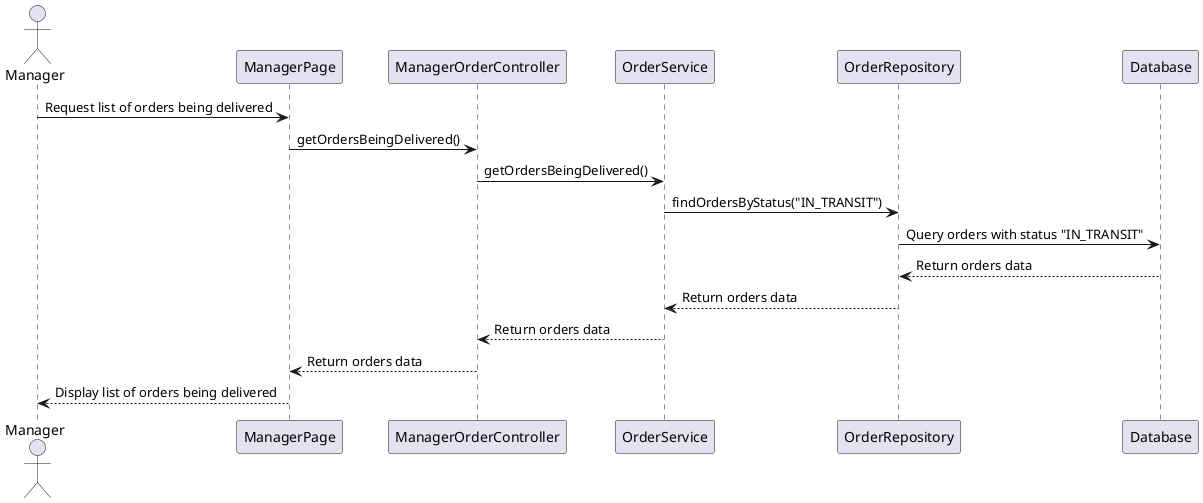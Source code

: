 @startuml
actor Manager

Manager -> ManagerPage: Request list of orders being delivered
ManagerPage -> ManagerOrderController: getOrdersBeingDelivered()
ManagerOrderController -> OrderService: getOrdersBeingDelivered()
OrderService -> OrderRepository: findOrdersByStatus("IN_TRANSIT")
OrderRepository -> Database: Query orders with status "IN_TRANSIT"
Database --> OrderRepository: Return orders data
OrderRepository --> OrderService: Return orders data
OrderService --> ManagerOrderController: Return orders data
ManagerOrderController --> ManagerPage: Return orders data
ManagerPage --> Manager: Display list of orders being delivered
@enduml
